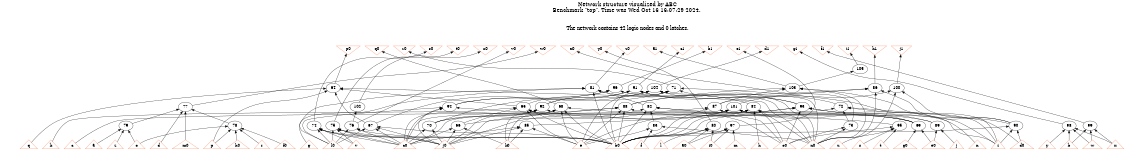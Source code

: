 # Network structure generated by ABC

digraph network {
size = "7.5,10";
center = true;
edge [dir = back];

{
  node [shape = plaintext];
  edge [style = invis];
  LevelTitle1 [label=""];
  LevelTitle2 [label=""];
  Level5 [label = ""];
  Level4 [label = ""];
  Level3 [label = ""];
  Level2 [label = ""];
  Level1 [label = ""];
  Level0 [label = ""];
  LevelTitle1 ->  LevelTitle2 ->  Level5 ->  Level4 ->  Level3 ->  Level2 ->  Level1 ->  Level0;
}

{
  rank = same;
  LevelTitle1;
  title1 [shape=plaintext,
          fontsize=20,
          fontname = "Times-Roman",
          label="Network structure visualized by ABC\nBenchmark \"top\". Time was Wed Oct 16 16:07:29 2024. "
         ];
}

{
  rank = same;
  LevelTitle2;
  title2 [shape=plaintext,
          fontsize=18,
          fontname = "Times-Roman",
          label="The network contains 42 logic nodes and 0 latches.\n"
         ];
}

{
  rank = same;
  Level5;
  Node42 [label = "p0", shape = invtriangle, color = coral, fillcolor = coral];
  Node43 [label = "q0", shape = invtriangle, color = coral, fillcolor = coral];
  Node44 [label = "r0", shape = invtriangle, color = coral, fillcolor = coral];
  Node45 [label = "s0", shape = invtriangle, color = coral, fillcolor = coral];
  Node46 [label = "t0", shape = invtriangle, color = coral, fillcolor = coral];
  Node47 [label = "u0", shape = invtriangle, color = coral, fillcolor = coral];
  Node48 [label = "v0", shape = invtriangle, color = coral, fillcolor = coral];
  Node49 [label = "w0", shape = invtriangle, color = coral, fillcolor = coral];
  Node50 [label = "x0", shape = invtriangle, color = coral, fillcolor = coral];
  Node51 [label = "y0", shape = invtriangle, color = coral, fillcolor = coral];
  Node52 [label = "z0", shape = invtriangle, color = coral, fillcolor = coral];
  Node53 [label = "a1", shape = invtriangle, color = coral, fillcolor = coral];
  Node54 [label = "c1", shape = invtriangle, color = coral, fillcolor = coral];
  Node55 [label = "b1", shape = invtriangle, color = coral, fillcolor = coral];
  Node56 [label = "e1", shape = invtriangle, color = coral, fillcolor = coral];
  Node57 [label = "d1", shape = invtriangle, color = coral, fillcolor = coral];
  Node58 [label = "g1", shape = invtriangle, color = coral, fillcolor = coral];
  Node59 [label = "f1", shape = invtriangle, color = coral, fillcolor = coral];
  Node60 [label = "i1", shape = invtriangle, color = coral, fillcolor = coral];
  Node61 [label = "h1", shape = invtriangle, color = coral, fillcolor = coral];
  Node62 [label = "j1", shape = invtriangle, color = coral, fillcolor = coral];
}

{
  rank = same;
  Level4;
  Node105 [label = "105\n", shape = ellipse];
}

{
  rank = same;
  Level3;
  Node64 [label = "64\n", shape = ellipse];
  Node71 [label = "71\n", shape = ellipse];
  Node81 [label = "81\n", shape = ellipse];
  Node86 [label = "86\n", shape = ellipse];
  Node91 [label = "91\n", shape = ellipse];
  Node96 [label = "96\n", shape = ellipse];
  Node100 [label = "100\n", shape = ellipse];
  Node103 [label = "103\n", shape = ellipse];
  Node104 [label = "104\n", shape = ellipse];
}

{
  rank = same;
  Level2;
  Node65 [label = "65\n", shape = ellipse];
  Node68 [label = "68\n", shape = ellipse];
  Node72 [label = "72\n", shape = ellipse];
  Node77 [label = "77\n", shape = ellipse];
  Node82 [label = "82\n", shape = ellipse];
  Node84 [label = "84\n", shape = ellipse];
  Node87 [label = "87\n", shape = ellipse];
  Node88 [label = "88\n", shape = ellipse];
  Node92 [label = "92\n", shape = ellipse];
  Node93 [label = "93\n", shape = ellipse];
  Node94 [label = "94\n", shape = ellipse];
  Node101 [label = "101\n", shape = ellipse];
  Node102 [label = "102\n", shape = ellipse];
}

{
  rank = same;
  Level1;
  Node66 [label = "66\n", shape = ellipse];
  Node67 [label = "67\n", shape = ellipse];
  Node69 [label = "69\n", shape = ellipse];
  Node70 [label = "70\n", shape = ellipse];
  Node73 [label = "73\n", shape = ellipse];
  Node74 [label = "74\n", shape = ellipse];
  Node75 [label = "75\n", shape = ellipse];
  Node76 [label = "76\n", shape = ellipse];
  Node78 [label = "78\n", shape = ellipse];
  Node79 [label = "79\n", shape = ellipse];
  Node80 [label = "80\n", shape = ellipse];
  Node83 [label = "83\n", shape = ellipse];
  Node85 [label = "85\n", shape = ellipse];
  Node89 [label = "89\n", shape = ellipse];
  Node90 [label = "90\n", shape = ellipse];
  Node95 [label = "95\n", shape = ellipse];
  Node97 [label = "97\n", shape = ellipse];
  Node98 [label = "98\n", shape = ellipse];
  Node99 [label = "99\n", shape = ellipse];
}

{
  rank = same;
  Level0;
  Node1 [label = "a", shape = triangle, color = coral, fillcolor = coral];
  Node2 [label = "b", shape = triangle, color = coral, fillcolor = coral];
  Node3 [label = "c", shape = triangle, color = coral, fillcolor = coral];
  Node4 [label = "d", shape = triangle, color = coral, fillcolor = coral];
  Node5 [label = "e", shape = triangle, color = coral, fillcolor = coral];
  Node6 [label = "f", shape = triangle, color = coral, fillcolor = coral];
  Node7 [label = "g", shape = triangle, color = coral, fillcolor = coral];
  Node8 [label = "h", shape = triangle, color = coral, fillcolor = coral];
  Node9 [label = "i", shape = triangle, color = coral, fillcolor = coral];
  Node10 [label = "j", shape = triangle, color = coral, fillcolor = coral];
  Node11 [label = "k", shape = triangle, color = coral, fillcolor = coral];
  Node12 [label = "l", shape = triangle, color = coral, fillcolor = coral];
  Node13 [label = "m", shape = triangle, color = coral, fillcolor = coral];
  Node14 [label = "n", shape = triangle, color = coral, fillcolor = coral];
  Node15 [label = "o", shape = triangle, color = coral, fillcolor = coral];
  Node16 [label = "p", shape = triangle, color = coral, fillcolor = coral];
  Node17 [label = "a0", shape = triangle, color = coral, fillcolor = coral];
  Node18 [label = "q", shape = triangle, color = coral, fillcolor = coral];
  Node19 [label = "b0", shape = triangle, color = coral, fillcolor = coral];
  Node20 [label = "r", shape = triangle, color = coral, fillcolor = coral];
  Node21 [label = "c0", shape = triangle, color = coral, fillcolor = coral];
  Node22 [label = "s", shape = triangle, color = coral, fillcolor = coral];
  Node23 [label = "d0", shape = triangle, color = coral, fillcolor = coral];
  Node24 [label = "t", shape = triangle, color = coral, fillcolor = coral];
  Node25 [label = "e0", shape = triangle, color = coral, fillcolor = coral];
  Node26 [label = "u", shape = triangle, color = coral, fillcolor = coral];
  Node27 [label = "f0", shape = triangle, color = coral, fillcolor = coral];
  Node28 [label = "v", shape = triangle, color = coral, fillcolor = coral];
  Node29 [label = "g0", shape = triangle, color = coral, fillcolor = coral];
  Node30 [label = "w", shape = triangle, color = coral, fillcolor = coral];
  Node31 [label = "h0", shape = triangle, color = coral, fillcolor = coral];
  Node32 [label = "x", shape = triangle, color = coral, fillcolor = coral];
  Node33 [label = "i0", shape = triangle, color = coral, fillcolor = coral];
  Node34 [label = "y", shape = triangle, color = coral, fillcolor = coral];
  Node35 [label = "j0", shape = triangle, color = coral, fillcolor = coral];
  Node36 [label = "z", shape = triangle, color = coral, fillcolor = coral];
  Node37 [label = "k0", shape = triangle, color = coral, fillcolor = coral];
  Node38 [label = "l0", shape = triangle, color = coral, fillcolor = coral];
  Node39 [label = "m0", shape = triangle, color = coral, fillcolor = coral];
  Node40 [label = "n0", shape = triangle, color = coral, fillcolor = coral];
  Node41 [label = "o0", shape = triangle, color = coral, fillcolor = coral];
}

title1 -> title2 [style = invis];
title2 -> Node42 [style = invis];
title2 -> Node43 [style = invis];
title2 -> Node44 [style = invis];
title2 -> Node45 [style = invis];
title2 -> Node46 [style = invis];
title2 -> Node47 [style = invis];
title2 -> Node48 [style = invis];
title2 -> Node49 [style = invis];
title2 -> Node50 [style = invis];
title2 -> Node51 [style = invis];
title2 -> Node52 [style = invis];
title2 -> Node53 [style = invis];
title2 -> Node54 [style = invis];
title2 -> Node55 [style = invis];
title2 -> Node56 [style = invis];
title2 -> Node57 [style = invis];
title2 -> Node58 [style = invis];
title2 -> Node59 [style = invis];
title2 -> Node60 [style = invis];
title2 -> Node61 [style = invis];
title2 -> Node62 [style = invis];
Node42 -> Node43 [style = invis];
Node43 -> Node44 [style = invis];
Node44 -> Node45 [style = invis];
Node45 -> Node46 [style = invis];
Node46 -> Node47 [style = invis];
Node47 -> Node48 [style = invis];
Node48 -> Node49 [style = invis];
Node49 -> Node50 [style = invis];
Node50 -> Node51 [style = invis];
Node51 -> Node52 [style = invis];
Node52 -> Node53 [style = invis];
Node53 -> Node54 [style = invis];
Node54 -> Node55 [style = invis];
Node55 -> Node56 [style = invis];
Node56 -> Node57 [style = invis];
Node57 -> Node58 [style = invis];
Node58 -> Node59 [style = invis];
Node59 -> Node60 [style = invis];
Node60 -> Node61 [style = invis];
Node61 -> Node62 [style = invis];
Node42 -> Node64 [style = solid];
Node43 -> Node68 [style = solid];
Node44 -> Node71 [style = solid];
Node45 -> Node74 [style = solid];
Node46 -> Node75 [style = solid];
Node47 -> Node102 [style = solid];
Node48 -> Node76 [style = solid];
Node49 -> Node77 [style = solid];
Node50 -> Node73 [style = solid];
Node51 -> Node80 [style = solid];
Node52 -> Node81 [style = solid];
Node53 -> Node103 [style = solid];
Node54 -> Node91 [style = solid];
Node55 -> Node96 [style = solid];
Node56 -> Node97 [style = solid];
Node57 -> Node104 [style = solid];
Node58 -> Node98 [style = solid];
Node59 -> Node99 [style = solid];
Node60 -> Node105 [style = solid];
Node61 -> Node86 [style = solid];
Node62 -> Node100 [style = solid];
Node64 -> Node65 [style = solid];
Node64 -> Node67 [style = solid];
Node64 -> Node16 [style = solid];
Node64 -> Node18 [style = solid];
Node64 -> Node40 [style = solid];
Node65 -> Node66 [style = solid];
Node65 -> Node5 [style = solid];
Node65 -> Node11 [style = solid];
Node65 -> Node19 [style = solid];
Node65 -> Node41 [style = solid];
Node66 -> Node21 [style = solid];
Node66 -> Node35 [style = solid];
Node66 -> Node37 [style = solid];
Node67 -> Node19 [style = solid];
Node67 -> Node21 [style = solid];
Node67 -> Node35 [style = solid];
Node67 -> Node38 [style = solid];
Node68 -> Node69 [style = solid];
Node68 -> Node70 [style = solid];
Node68 -> Node5 [style = solid];
Node68 -> Node19 [style = solid];
Node68 -> Node37 [style = solid];
Node69 -> Node25 [style = solid];
Node69 -> Node29 [style = solid];
Node70 -> Node21 [style = solid];
Node70 -> Node35 [style = solid];
Node71 -> Node72 [style = solid];
Node71 -> Node70 [style = solid];
Node71 -> Node5 [style = solid];
Node71 -> Node9 [style = solid];
Node71 -> Node19 [style = solid];
Node72 -> Node73 [style = solid];
Node72 -> Node3 [style = solid];
Node72 -> Node9 [style = solid];
Node72 -> Node23 [style = solid];
Node73 -> Node40 [style = solid];
Node73 -> Node41 [style = solid];
Node74 -> Node19 [style = solid];
Node74 -> Node21 [style = solid];
Node74 -> Node28 [style = solid];
Node74 -> Node35 [style = solid];
Node74 -> Node38 [style = solid];
Node75 -> Node19 [style = solid];
Node75 -> Node21 [style = solid];
Node75 -> Node28 [style = solid];
Node75 -> Node35 [style = solid];
Node75 -> Node38 [style = solid];
Node76 -> Node19 [style = solid];
Node76 -> Node21 [style = solid];
Node76 -> Node38 [style = solid];
Node77 -> Node78 [style = solid];
Node77 -> Node79 [style = solid];
Node77 -> Node4 [style = solid];
Node77 -> Node39 [style = solid];
Node78 -> Node15 [style = solid];
Node78 -> Node16 [style = solid];
Node78 -> Node20 [style = solid];
Node78 -> Node27 [style = solid];
Node78 -> Node31 [style = solid];
Node79 -> Node1 [style = solid];
Node79 -> Node15 [style = solid];
Node79 -> Node36 [style = solid];
Node80 -> Node12 [style = solid];
Node80 -> Node17 [style = solid];
Node80 -> Node19 [style = solid];
Node80 -> Node33 [style = solid];
Node81 -> Node82 [style = solid];
Node81 -> Node84 [style = solid];
Node81 -> Node7 [style = solid];
Node81 -> Node19 [style = solid];
Node81 -> Node38 [style = solid];
Node82 -> Node66 [style = solid];
Node82 -> Node69 [style = solid];
Node82 -> Node83 [style = solid];
Node82 -> Node19 [style = solid];
Node82 -> Node41 [style = solid];
Node83 -> Node5 [style = solid];
Node83 -> Node6 [style = solid];
Node83 -> Node40 [style = solid];
Node84 -> Node85 [style = solid];
Node84 -> Node8 [style = solid];
Node84 -> Node19 [style = solid];
Node84 -> Node40 [style = solid];
Node84 -> Node41 [style = solid];
Node85 -> Node5 [style = solid];
Node85 -> Node21 [style = solid];
Node85 -> Node35 [style = solid];
Node85 -> Node37 [style = solid];
Node86 -> Node87 [style = solid];
Node86 -> Node88 [style = solid];
Node86 -> Node90 [style = solid];
Node86 -> Node40 [style = solid];
Node87 -> Node70 [style = solid];
Node87 -> Node9 [style = solid];
Node87 -> Node19 [style = solid];
Node88 -> Node89 [style = solid];
Node88 -> Node5 [style = solid];
Node88 -> Node19 [style = solid];
Node88 -> Node21 [style = solid];
Node88 -> Node35 [style = solid];
Node89 -> Node10 [style = solid];
Node89 -> Node25 [style = solid];
Node90 -> Node9 [style = solid];
Node90 -> Node23 [style = solid];
Node90 -> Node41 [style = solid];
Node91 -> Node92 [style = solid];
Node91 -> Node93 [style = solid];
Node91 -> Node94 [style = solid];
Node91 -> Node40 [style = solid];
Node92 -> Node69 [style = solid];
Node92 -> Node21 [style = solid];
Node92 -> Node35 [style = solid];
Node92 -> Node37 [style = solid];
Node93 -> Node69 [style = solid];
Node93 -> Node5 [style = solid];
Node93 -> Node14 [style = solid];
Node93 -> Node19 [style = solid];
Node93 -> Node41 [style = solid];
Node94 -> Node95 [style = solid];
Node94 -> Node21 [style = solid];
Node94 -> Node35 [style = solid];
Node94 -> Node38 [style = solid];
Node95 -> Node19 [style = solid];
Node95 -> Node22 [style = solid];
Node95 -> Node24 [style = solid];
Node95 -> Node26 [style = solid];
Node96 -> Node65 [style = solid];
Node96 -> Node67 [style = solid];
Node96 -> Node40 [style = solid];
Node97 -> Node13 [style = solid];
Node97 -> Node17 [style = solid];
Node97 -> Node19 [style = solid];
Node97 -> Node33 [style = solid];
Node98 -> Node2 [style = solid];
Node98 -> Node30 [style = solid];
Node98 -> Node32 [style = solid];
Node98 -> Node34 [style = solid];
Node99 -> Node2 [style = solid];
Node99 -> Node30 [style = solid];
Node99 -> Node32 [style = solid];
Node100 -> Node101 [style = solid];
Node100 -> Node90 [style = solid];
Node100 -> Node40 [style = solid];
Node101 -> Node89 [style = solid];
Node101 -> Node9 [style = solid];
Node101 -> Node19 [style = solid];
Node101 -> Node21 [style = solid];
Node101 -> Node35 [style = solid];
Node102 -> Node76 [style = solid];
Node103 -> Node87 [style = solid];
Node103 -> Node88 [style = solid];
Node103 -> Node90 [style = solid];
Node103 -> Node40 [style = solid];
Node104 -> Node92 [style = solid];
Node104 -> Node93 [style = solid];
Node104 -> Node94 [style = solid];
Node104 -> Node40 [style = solid];
Node105 -> Node103 [style = solid];
}

